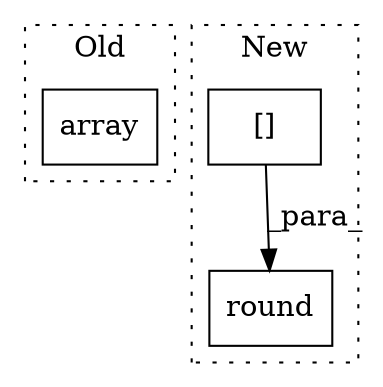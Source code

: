 digraph G {
subgraph cluster0 {
1 [label="array" a="32" s="2875,2892" l="6,1" shape="box"];
label = "Old";
style="dotted";
}
subgraph cluster1 {
2 [label="round" a="32" s="2514,2547" l="6,1" shape="box"];
3 [label="[]" a="2" s="2520,2546" l="8,1" shape="box"];
label = "New";
style="dotted";
}
3 -> 2 [label="_para_"];
}